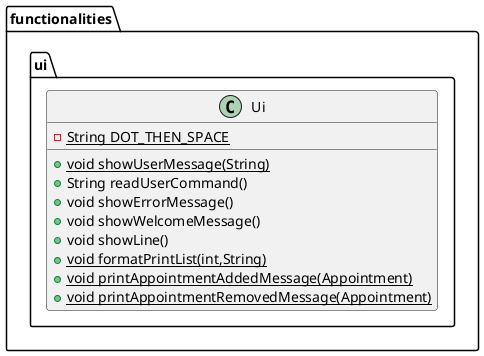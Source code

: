 @startuml
class functionalities.ui.Ui {
- {static} String DOT_THEN_SPACE
+ {static} void showUserMessage(String)
+ String readUserCommand()
+ void showErrorMessage()
+ void showWelcomeMessage()
+ void showLine()
+ {static} void formatPrintList(int,String)
+ {static} void printAppointmentAddedMessage(Appointment)
+ {static} void printAppointmentRemovedMessage(Appointment)
}
@enduml